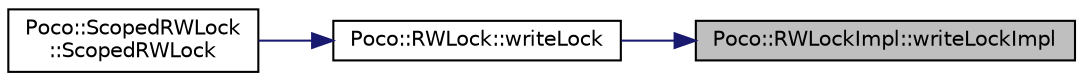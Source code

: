 digraph "Poco::RWLockImpl::writeLockImpl"
{
 // LATEX_PDF_SIZE
  edge [fontname="Helvetica",fontsize="10",labelfontname="Helvetica",labelfontsize="10"];
  node [fontname="Helvetica",fontsize="10",shape=record];
  rankdir="RL";
  Node1 [label="Poco::RWLockImpl::writeLockImpl",height=0.2,width=0.4,color="black", fillcolor="grey75", style="filled", fontcolor="black",tooltip=" "];
  Node1 -> Node2 [dir="back",color="midnightblue",fontsize="10",style="solid"];
  Node2 [label="Poco::RWLock::writeLock",height=0.2,width=0.4,color="black", fillcolor="white", style="filled",URL="$classPoco_1_1RWLock.html#ac0e43a78709ac415aee8537f862202f6",tooltip=" "];
  Node2 -> Node3 [dir="back",color="midnightblue",fontsize="10",style="solid"];
  Node3 [label="Poco::ScopedRWLock\l::ScopedRWLock",height=0.2,width=0.4,color="black", fillcolor="white", style="filled",URL="$classPoco_1_1ScopedRWLock.html#a1eb52e49a5018afd601f5e6d7ed938d5",tooltip=" "];
}
